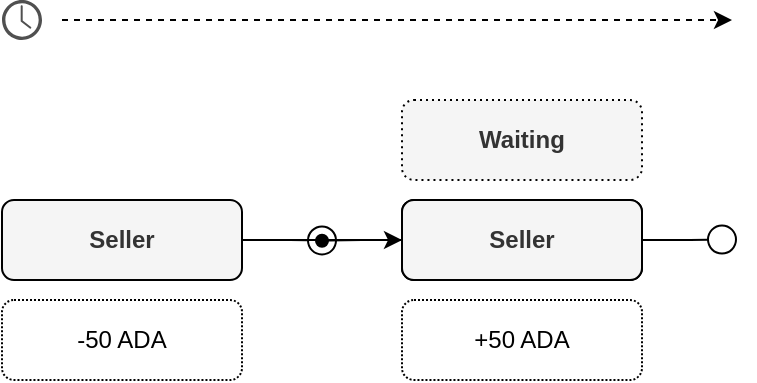 <mxfile version="22.1.1" type="device">
  <diagram name="Page-1" id="mU7fKQ8kQI_FDr7Zbmfb">
    <mxGraphModel dx="683" dy="380" grid="1" gridSize="10" guides="1" tooltips="1" connect="1" arrows="1" fold="1" page="1" pageScale="1" pageWidth="850" pageHeight="1100" math="0" shadow="0">
      <root>
        <mxCell id="0" />
        <mxCell id="1" parent="0" />
        <mxCell id="1jOGUPzcPt2LJ2Y506VM-1" value="&lt;b&gt;Waiting&lt;/b&gt;" style="rounded=1;whiteSpace=wrap;html=1;fillColor=#f5f5f5;strokeColor=#000000;fontColor=#333333;dashed=1;dashPattern=1 2;strokeWidth=1;" parent="1" vertex="1">
          <mxGeometry x="360" y="200" width="120" height="40" as="geometry" />
        </mxCell>
        <mxCell id="1jOGUPzcPt2LJ2Y506VM-13" style="edgeStyle=orthogonalEdgeStyle;rounded=0;orthogonalLoop=1;jettySize=auto;html=1;exitX=1;exitY=0.5;exitDx=0;exitDy=0;endArrow=circle;endFill=0;strokeColor=#000000;" parent="1" source="1jOGUPzcPt2LJ2Y506VM-3" edge="1">
          <mxGeometry relative="1" as="geometry">
            <mxPoint x="328" y="270.345" as="targetPoint" />
            <mxPoint x="283" y="270" as="sourcePoint" />
          </mxGeometry>
        </mxCell>
        <mxCell id="Tge8WFex6vPaaeZQfGL3-2" value="" style="edgeStyle=orthogonalEdgeStyle;rounded=0;orthogonalLoop=1;jettySize=auto;html=1;" edge="1" parent="1" source="1jOGUPzcPt2LJ2Y506VM-3" target="Tge8WFex6vPaaeZQfGL3-1">
          <mxGeometry relative="1" as="geometry" />
        </mxCell>
        <mxCell id="1jOGUPzcPt2LJ2Y506VM-3" value="&lt;b&gt;Seller&lt;br&gt;&lt;/b&gt;" style="rounded=1;whiteSpace=wrap;html=1;fillColor=#f5f5f5;strokeColor=#000000;fontColor=#333333;" parent="1" vertex="1">
          <mxGeometry x="160" y="250" width="120" height="40" as="geometry" />
        </mxCell>
        <mxCell id="1jOGUPzcPt2LJ2Y506VM-4" style="edgeStyle=orthogonalEdgeStyle;rounded=0;orthogonalLoop=1;jettySize=auto;html=1;exitX=1;exitY=0.5;exitDx=0;exitDy=0;entryX=0;entryY=0.5;entryDx=0;entryDy=0;endArrow=classicThin;endFill=1;strokeColor=#000000;" parent="1" source="1jOGUPzcPt2LJ2Y506VM-7" edge="1">
          <mxGeometry relative="1" as="geometry">
            <mxPoint x="400" y="270" as="targetPoint" />
            <Array as="points">
              <mxPoint x="380" y="270" />
              <mxPoint x="380" y="270" />
            </Array>
          </mxGeometry>
        </mxCell>
        <mxCell id="1jOGUPzcPt2LJ2Y506VM-6" style="edgeStyle=orthogonalEdgeStyle;rounded=0;orthogonalLoop=1;jettySize=auto;html=1;exitX=1;exitY=0.5;exitDx=0;exitDy=0;endArrow=circle;endFill=0;strokeColor=#000000;" parent="1" source="1jOGUPzcPt2LJ2Y506VM-7" edge="1">
          <mxGeometry relative="1" as="geometry">
            <mxPoint x="528" y="269.66" as="targetPoint" />
            <mxPoint x="448.0" y="269.66" as="sourcePoint" />
          </mxGeometry>
        </mxCell>
        <mxCell id="1jOGUPzcPt2LJ2Y506VM-14" style="edgeStyle=orthogonalEdgeStyle;rounded=0;orthogonalLoop=1;jettySize=auto;html=1;exitX=0;exitY=0.5;exitDx=0;exitDy=0;endArrow=oval;endFill=1;strokeColor=#000000;" parent="1" source="1jOGUPzcPt2LJ2Y506VM-7" edge="1">
          <mxGeometry relative="1" as="geometry">
            <mxPoint x="320" y="270.345" as="targetPoint" />
          </mxGeometry>
        </mxCell>
        <mxCell id="1jOGUPzcPt2LJ2Y506VM-7" value="&lt;b&gt;Script&lt;/b&gt;" style="rounded=1;whiteSpace=wrap;html=1;strokeColor=#000000;" parent="1" vertex="1">
          <mxGeometry x="360" y="250" width="120" height="40" as="geometry" />
        </mxCell>
        <mxCell id="1jOGUPzcPt2LJ2Y506VM-8" style="edgeStyle=orthogonalEdgeStyle;rounded=0;orthogonalLoop=1;jettySize=auto;html=1;exitX=0.5;exitY=1;exitDx=0;exitDy=0;strokeColor=#000000;" parent="1" source="1jOGUPzcPt2LJ2Y506VM-1" target="1jOGUPzcPt2LJ2Y506VM-1" edge="1">
          <mxGeometry relative="1" as="geometry" />
        </mxCell>
        <mxCell id="1jOGUPzcPt2LJ2Y506VM-9" value="" style="endArrow=classic;html=1;rounded=0;dashed=1;" parent="1" edge="1">
          <mxGeometry width="50" height="50" relative="1" as="geometry">
            <mxPoint x="190" y="160" as="sourcePoint" />
            <mxPoint x="525" y="160" as="targetPoint" />
          </mxGeometry>
        </mxCell>
        <mxCell id="1jOGUPzcPt2LJ2Y506VM-10" value="" style="sketch=0;pointerEvents=1;shadow=0;dashed=0;html=1;strokeColor=none;fillColor=#505050;labelPosition=center;verticalLabelPosition=bottom;verticalAlign=top;outlineConnect=0;align=center;shape=mxgraph.office.concepts.clock;" parent="1" vertex="1">
          <mxGeometry x="160" y="150" width="20" height="20" as="geometry" />
        </mxCell>
        <mxCell id="1jOGUPzcPt2LJ2Y506VM-11" value="-50 ADA" style="rounded=1;whiteSpace=wrap;html=1;strokeWidth=1;dashed=1;dashPattern=1 1;strokeColor=#000000;" parent="1" vertex="1">
          <mxGeometry x="160" y="300" width="120" height="40" as="geometry" />
        </mxCell>
        <mxCell id="1jOGUPzcPt2LJ2Y506VM-12" value="+50 ADA" style="rounded=1;whiteSpace=wrap;html=1;strokeWidth=1;dashed=1;dashPattern=1 1;strokeColor=#000000;" parent="1" vertex="1">
          <mxGeometry x="360" y="300" width="120" height="40" as="geometry" />
        </mxCell>
        <mxCell id="Tge8WFex6vPaaeZQfGL3-1" value="&lt;b&gt;Seller&lt;br&gt;&lt;/b&gt;" style="rounded=1;whiteSpace=wrap;html=1;fillColor=#f5f5f5;strokeColor=#000000;fontColor=#333333;" vertex="1" parent="1">
          <mxGeometry x="360" y="250" width="120" height="40" as="geometry" />
        </mxCell>
      </root>
    </mxGraphModel>
  </diagram>
</mxfile>
